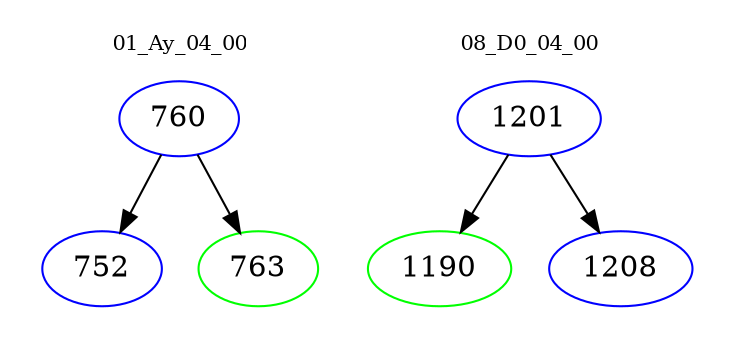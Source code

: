digraph{
subgraph cluster_0 {
color = white
label = "01_Ay_04_00";
fontsize=10;
T0_760 [label="760", color="blue"]
T0_760 -> T0_752 [color="black"]
T0_752 [label="752", color="blue"]
T0_760 -> T0_763 [color="black"]
T0_763 [label="763", color="green"]
}
subgraph cluster_1 {
color = white
label = "08_D0_04_00";
fontsize=10;
T1_1201 [label="1201", color="blue"]
T1_1201 -> T1_1190 [color="black"]
T1_1190 [label="1190", color="green"]
T1_1201 -> T1_1208 [color="black"]
T1_1208 [label="1208", color="blue"]
}
}
